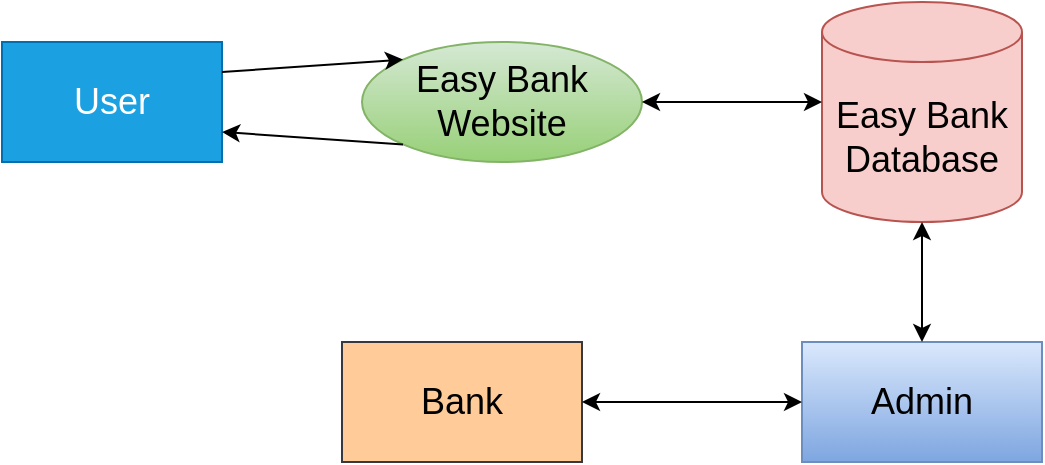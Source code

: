 <mxfile version="15.1.4" type="github"><diagram id="9_rwE9M7w-2q4yvoVnT8" name="Page-1"><mxGraphModel dx="868" dy="450" grid="1" gridSize="10" guides="1" tooltips="1" connect="1" arrows="1" fold="1" page="1" pageScale="1" pageWidth="827" pageHeight="1169" math="0" shadow="0"><root><mxCell id="0"/><mxCell id="1" parent="0"/><mxCell id="G9Zt0XQl6_L6vCWBEQ4a-3" value="&lt;font style=&quot;font-size: 18px&quot;&gt;User&lt;/font&gt;" style="rounded=0;whiteSpace=wrap;html=1;fillColor=#1ba1e2;strokeColor=#006EAF;fontColor=#ffffff;" vertex="1" parent="1"><mxGeometry x="50" y="420" width="110" height="60" as="geometry"/></mxCell><mxCell id="G9Zt0XQl6_L6vCWBEQ4a-4" value="&lt;font style=&quot;font-size: 18px&quot;&gt;Easy Bank Website&lt;/font&gt;" style="ellipse;whiteSpace=wrap;html=1;fillColor=#d5e8d4;strokeColor=#82b366;gradientColor=#97d077;" vertex="1" parent="1"><mxGeometry x="230" y="420" width="140" height="60" as="geometry"/></mxCell><mxCell id="G9Zt0XQl6_L6vCWBEQ4a-5" value="&lt;font style=&quot;font-size: 18px&quot;&gt;Easy Bank Database&lt;/font&gt;" style="shape=cylinder3;whiteSpace=wrap;html=1;boundedLbl=1;backgroundOutline=1;size=15;fillColor=#f8cecc;strokeColor=#b85450;" vertex="1" parent="1"><mxGeometry x="460" y="400" width="100" height="110" as="geometry"/></mxCell><mxCell id="G9Zt0XQl6_L6vCWBEQ4a-6" value="&lt;font style=&quot;font-size: 18px&quot;&gt;Admin&lt;/font&gt;" style="rounded=0;whiteSpace=wrap;html=1;fillColor=#dae8fc;strokeColor=#6c8ebf;gradientColor=#7ea6e0;" vertex="1" parent="1"><mxGeometry x="450" y="570" width="120" height="60" as="geometry"/></mxCell><mxCell id="G9Zt0XQl6_L6vCWBEQ4a-7" value="&lt;font style=&quot;font-size: 18px&quot;&gt;Bank&lt;/font&gt;" style="rounded=0;whiteSpace=wrap;html=1;fillColor=#ffcc99;strokeColor=#36393d;" vertex="1" parent="1"><mxGeometry x="220" y="570" width="120" height="60" as="geometry"/></mxCell><mxCell id="G9Zt0XQl6_L6vCWBEQ4a-8" value="" style="endArrow=classic;html=1;exitX=1;exitY=0.25;exitDx=0;exitDy=0;entryX=0;entryY=0;entryDx=0;entryDy=0;" edge="1" parent="1" source="G9Zt0XQl6_L6vCWBEQ4a-3" target="G9Zt0XQl6_L6vCWBEQ4a-4"><mxGeometry width="50" height="50" relative="1" as="geometry"><mxPoint x="180" y="475" as="sourcePoint"/><mxPoint x="230" y="425" as="targetPoint"/></mxGeometry></mxCell><mxCell id="G9Zt0XQl6_L6vCWBEQ4a-9" value="" style="endArrow=classic;html=1;exitX=0;exitY=1;exitDx=0;exitDy=0;entryX=1;entryY=0.75;entryDx=0;entryDy=0;" edge="1" parent="1" source="G9Zt0XQl6_L6vCWBEQ4a-4" target="G9Zt0XQl6_L6vCWBEQ4a-3"><mxGeometry width="50" height="50" relative="1" as="geometry"><mxPoint x="190" y="530" as="sourcePoint"/><mxPoint x="160" y="471" as="targetPoint"/></mxGeometry></mxCell><mxCell id="G9Zt0XQl6_L6vCWBEQ4a-11" value="" style="endArrow=classic;startArrow=classic;html=1;exitX=1;exitY=0.5;exitDx=0;exitDy=0;" edge="1" parent="1" source="G9Zt0XQl6_L6vCWBEQ4a-4"><mxGeometry width="50" height="50" relative="1" as="geometry"><mxPoint x="410" y="500" as="sourcePoint"/><mxPoint x="460" y="450" as="targetPoint"/></mxGeometry></mxCell><mxCell id="G9Zt0XQl6_L6vCWBEQ4a-12" value="" style="endArrow=classic;startArrow=classic;html=1;exitX=0.5;exitY=0;exitDx=0;exitDy=0;exitPerimeter=0;entryX=0.5;entryY=1;entryDx=0;entryDy=0;entryPerimeter=0;" edge="1" parent="1" source="G9Zt0XQl6_L6vCWBEQ4a-6" target="G9Zt0XQl6_L6vCWBEQ4a-5"><mxGeometry width="50" height="50" relative="1" as="geometry"><mxPoint x="460" y="560" as="sourcePoint"/><mxPoint x="510" y="510" as="targetPoint"/></mxGeometry></mxCell><mxCell id="G9Zt0XQl6_L6vCWBEQ4a-13" value="" style="endArrow=classic;startArrow=classic;html=1;entryX=0;entryY=0.5;entryDx=0;entryDy=0;" edge="1" parent="1" source="G9Zt0XQl6_L6vCWBEQ4a-7" target="G9Zt0XQl6_L6vCWBEQ4a-6"><mxGeometry width="50" height="50" relative="1" as="geometry"><mxPoint x="350" y="600" as="sourcePoint"/><mxPoint x="400" y="550" as="targetPoint"/></mxGeometry></mxCell></root></mxGraphModel></diagram></mxfile>